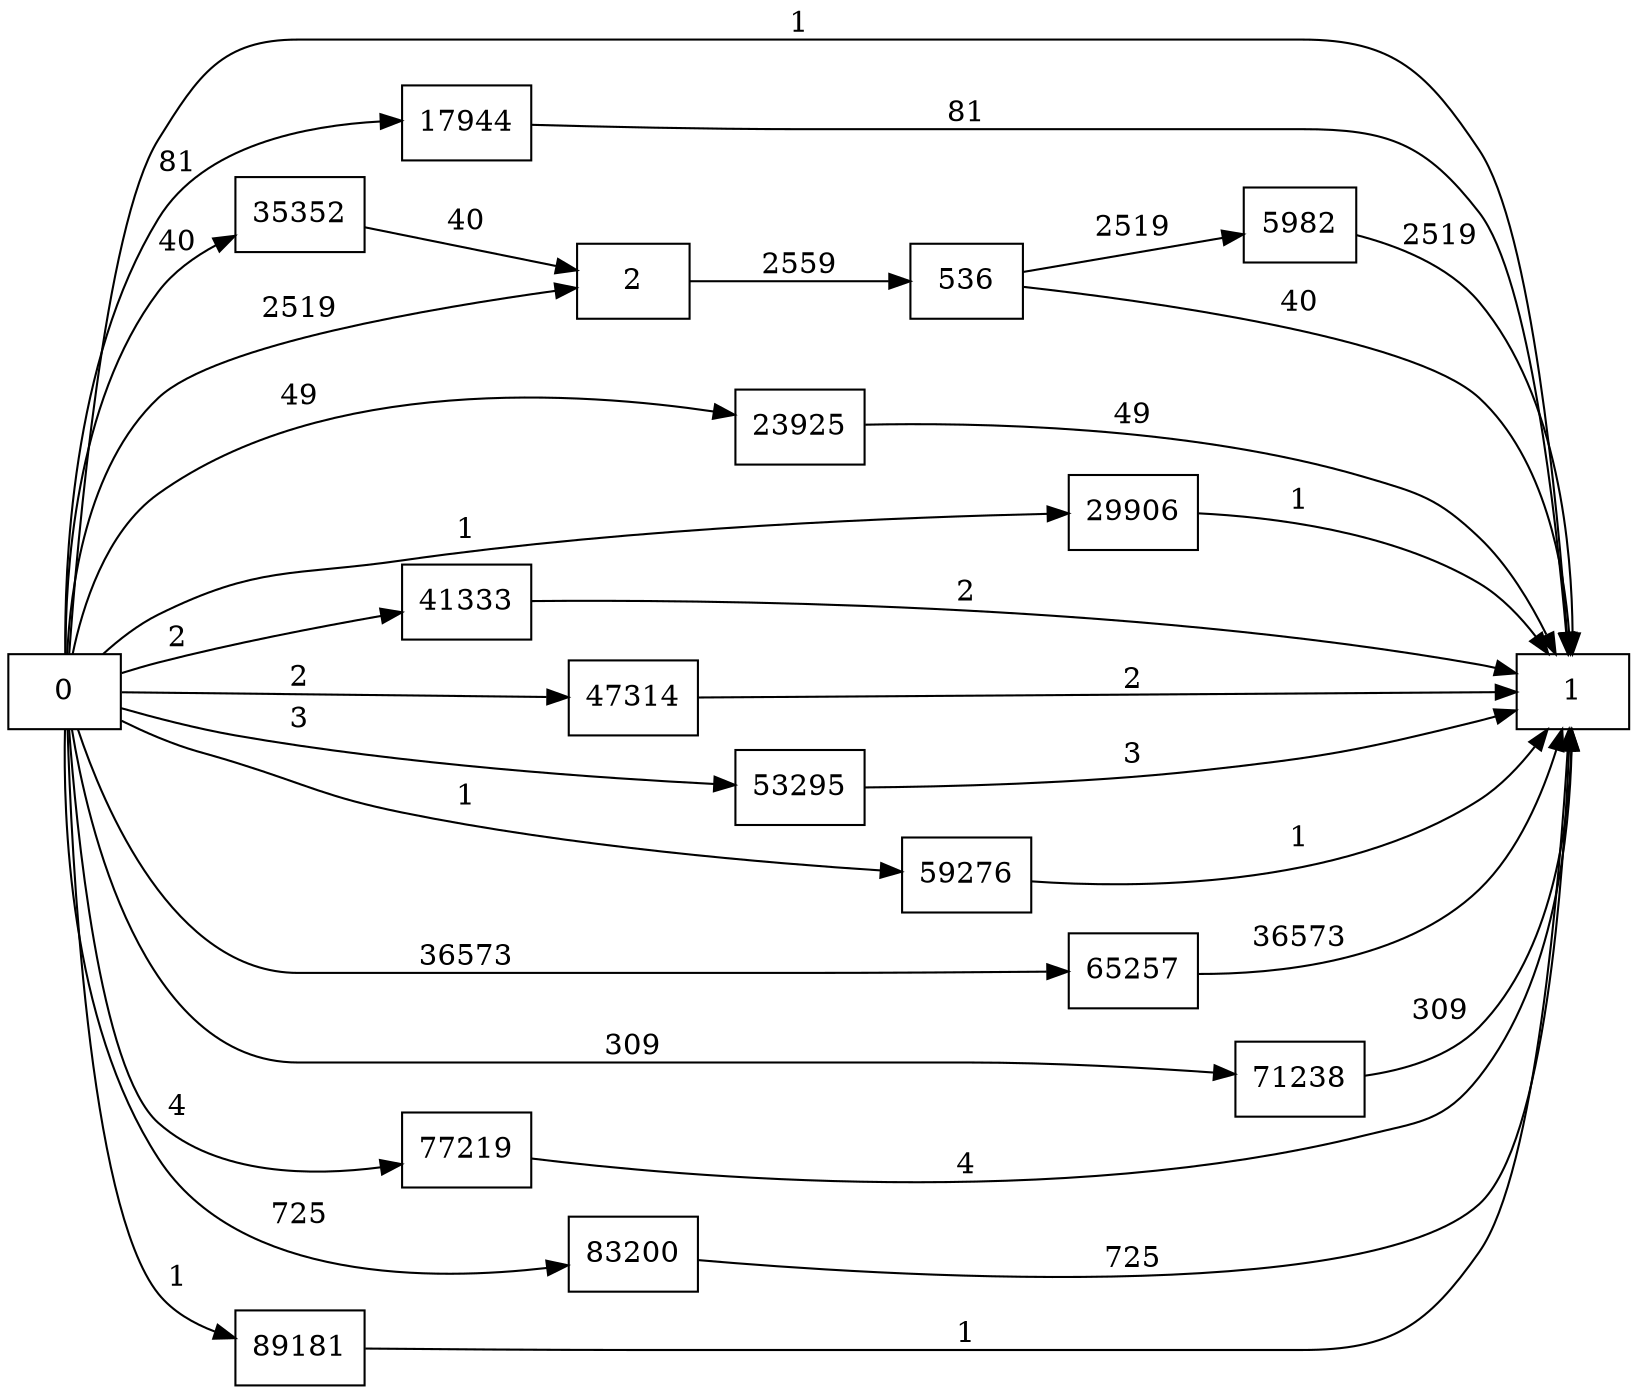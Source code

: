 digraph {
	graph [rankdir=LR]
	node [shape=rectangle]
	2 -> 536 [label=2559]
	536 -> 1 [label=40]
	536 -> 5982 [label=2519]
	5982 -> 1 [label=2519]
	17944 -> 1 [label=81]
	23925 -> 1 [label=49]
	29906 -> 1 [label=1]
	35352 -> 2 [label=40]
	41333 -> 1 [label=2]
	47314 -> 1 [label=2]
	53295 -> 1 [label=3]
	59276 -> 1 [label=1]
	65257 -> 1 [label=36573]
	71238 -> 1 [label=309]
	77219 -> 1 [label=4]
	83200 -> 1 [label=725]
	89181 -> 1 [label=1]
	0 -> 2 [label=2519]
	0 -> 1 [label=1]
	0 -> 17944 [label=81]
	0 -> 23925 [label=49]
	0 -> 29906 [label=1]
	0 -> 35352 [label=40]
	0 -> 41333 [label=2]
	0 -> 47314 [label=2]
	0 -> 53295 [label=3]
	0 -> 59276 [label=1]
	0 -> 65257 [label=36573]
	0 -> 71238 [label=309]
	0 -> 77219 [label=4]
	0 -> 83200 [label=725]
	0 -> 89181 [label=1]
}
